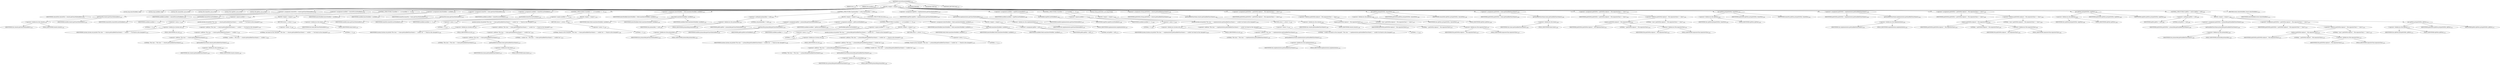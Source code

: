 digraph "sourceClassesModified" {  
"2699" [label = <(METHOD,sourceClassesModified)<SUB>1133</SUB>> ]
"2700" [label = <(PARAM,this)<SUB>1133</SUB>> ]
"2701" [label = <(PARAM,File buildDir)<SUB>1133</SUB>> ]
"2702" [label = <(BLOCK,&lt;empty&gt;,&lt;empty&gt;)<SUB>1133</SUB>> ]
"2703" [label = <(LOCAL,long latestModified: long)> ]
"2704" [label = <(LOCAL,long modified: long)> ]
"2705" [label = <(LOCAL,File remoteFile: java.io.File)> ]
"2706" [label = <(LOCAL,File homeFile: java.io.File)> ]
"2707" [label = <(LOCAL,File implFile: java.io.File)> ]
"2708" [label = <(LOCAL,File pkFile: java.io.File)> ]
"2709" [label = <(&lt;operator&gt;.assignment,remoteFile = remote.getClassFile(buildDir))<SUB>1142</SUB>> ]
"2710" [label = <(IDENTIFIER,remoteFile,remoteFile = remote.getClassFile(buildDir))<SUB>1142</SUB>> ]
"2711" [label = <(getClassFile,remote.getClassFile(buildDir))<SUB>1142</SUB>> ]
"2712" [label = <(&lt;operator&gt;.fieldAccess,this.remote)<SUB>1142</SUB>> ]
"2713" [label = <(IDENTIFIER,this,remote.getClassFile(buildDir))<SUB>1142</SUB>> ]
"2714" [label = <(FIELD_IDENTIFIER,remote,remote)<SUB>1142</SUB>> ]
"2715" [label = <(IDENTIFIER,buildDir,remote.getClassFile(buildDir))<SUB>1142</SUB>> ]
"2716" [label = <(&lt;operator&gt;.assignment,modified = remoteFile.lastModified())<SUB>1143</SUB>> ]
"2717" [label = <(IDENTIFIER,modified,modified = remoteFile.lastModified())<SUB>1143</SUB>> ]
"2718" [label = <(lastModified,remoteFile.lastModified())<SUB>1143</SUB>> ]
"2719" [label = <(IDENTIFIER,remoteFile,remoteFile.lastModified())<SUB>1143</SUB>> ]
"2720" [label = <(CONTROL_STRUCTURE,if (modified == -1),if (modified == -1))<SUB>1144</SUB>> ]
"2721" [label = <(&lt;operator&gt;.equals,modified == -1)<SUB>1144</SUB>> ]
"2722" [label = <(IDENTIFIER,modified,modified == -1)<SUB>1144</SUB>> ]
"2723" [label = <(&lt;operator&gt;.minus,-1)<SUB>1144</SUB>> ]
"2724" [label = <(LITERAL,1,-1)<SUB>1144</SUB>> ]
"2725" [label = <(BLOCK,&lt;empty&gt;,&lt;empty&gt;)<SUB>1144</SUB>> ]
"2726" [label = <(println,System.out.println(&quot;The class &quot; + remote.getQualifiedClassName() + &quot; couldn't &quot; + &quot;be found on the classpath&quot;))<SUB>1145</SUB>> ]
"2727" [label = <(&lt;operator&gt;.fieldAccess,System.out)<SUB>1145</SUB>> ]
"2728" [label = <(IDENTIFIER,System,System.out.println(&quot;The class &quot; + remote.getQualifiedClassName() + &quot; couldn't &quot; + &quot;be found on the classpath&quot;))<SUB>1145</SUB>> ]
"2729" [label = <(FIELD_IDENTIFIER,out,out)<SUB>1145</SUB>> ]
"2730" [label = <(&lt;operator&gt;.addition,&quot;The class &quot; + remote.getQualifiedClassName() + &quot; couldn't &quot; + &quot;be found on the classpath&quot;)<SUB>1145</SUB>> ]
"2731" [label = <(&lt;operator&gt;.addition,&quot;The class &quot; + remote.getQualifiedClassName() + &quot; couldn't &quot;)<SUB>1145</SUB>> ]
"2732" [label = <(&lt;operator&gt;.addition,&quot;The class &quot; + remote.getQualifiedClassName())<SUB>1145</SUB>> ]
"2733" [label = <(LITERAL,&quot;The class &quot;,&quot;The class &quot; + remote.getQualifiedClassName())<SUB>1145</SUB>> ]
"2734" [label = <(getQualifiedClassName,remote.getQualifiedClassName())<SUB>1146</SUB>> ]
"2735" [label = <(&lt;operator&gt;.fieldAccess,this.remote)<SUB>1146</SUB>> ]
"2736" [label = <(IDENTIFIER,this,remote.getQualifiedClassName())<SUB>1146</SUB>> ]
"2737" [label = <(FIELD_IDENTIFIER,remote,remote)<SUB>1146</SUB>> ]
"2738" [label = <(LITERAL,&quot; couldn't &quot;,&quot;The class &quot; + remote.getQualifiedClassName() + &quot; couldn't &quot;)<SUB>1146</SUB>> ]
"2739" [label = <(LITERAL,&quot;be found on the classpath&quot;,&quot;The class &quot; + remote.getQualifiedClassName() + &quot; couldn't &quot; + &quot;be found on the classpath&quot;)<SUB>1147</SUB>> ]
"2740" [label = <(RETURN,return -1;,return -1;)<SUB>1148</SUB>> ]
"2741" [label = <(&lt;operator&gt;.minus,-1)<SUB>1148</SUB>> ]
"2742" [label = <(LITERAL,1,-1)<SUB>1148</SUB>> ]
"2743" [label = <(&lt;operator&gt;.assignment,latestModified = modified)<SUB>1150</SUB>> ]
"2744" [label = <(IDENTIFIER,latestModified,latestModified = modified)<SUB>1150</SUB>> ]
"2745" [label = <(IDENTIFIER,modified,latestModified = modified)<SUB>1150</SUB>> ]
"2746" [label = <(&lt;operator&gt;.assignment,homeFile = home.getClassFile(buildDir))<SUB>1153</SUB>> ]
"2747" [label = <(IDENTIFIER,homeFile,homeFile = home.getClassFile(buildDir))<SUB>1153</SUB>> ]
"2748" [label = <(getClassFile,home.getClassFile(buildDir))<SUB>1153</SUB>> ]
"2749" [label = <(&lt;operator&gt;.fieldAccess,this.home)<SUB>1153</SUB>> ]
"2750" [label = <(IDENTIFIER,this,home.getClassFile(buildDir))<SUB>1153</SUB>> ]
"2751" [label = <(FIELD_IDENTIFIER,home,home)<SUB>1153</SUB>> ]
"2752" [label = <(IDENTIFIER,buildDir,home.getClassFile(buildDir))<SUB>1153</SUB>> ]
"2753" [label = <(&lt;operator&gt;.assignment,modified = homeFile.lastModified())<SUB>1154</SUB>> ]
"2754" [label = <(IDENTIFIER,modified,modified = homeFile.lastModified())<SUB>1154</SUB>> ]
"2755" [label = <(lastModified,homeFile.lastModified())<SUB>1154</SUB>> ]
"2756" [label = <(IDENTIFIER,homeFile,homeFile.lastModified())<SUB>1154</SUB>> ]
"2757" [label = <(CONTROL_STRUCTURE,if (modified == -1),if (modified == -1))<SUB>1155</SUB>> ]
"2758" [label = <(&lt;operator&gt;.equals,modified == -1)<SUB>1155</SUB>> ]
"2759" [label = <(IDENTIFIER,modified,modified == -1)<SUB>1155</SUB>> ]
"2760" [label = <(&lt;operator&gt;.minus,-1)<SUB>1155</SUB>> ]
"2761" [label = <(LITERAL,1,-1)<SUB>1155</SUB>> ]
"2762" [label = <(BLOCK,&lt;empty&gt;,&lt;empty&gt;)<SUB>1155</SUB>> ]
"2763" [label = <(println,System.out.println(&quot;The class &quot; + home.getQualifiedClassName() + &quot; couldn't be &quot; + &quot;found on the classpath&quot;))<SUB>1156</SUB>> ]
"2764" [label = <(&lt;operator&gt;.fieldAccess,System.out)<SUB>1156</SUB>> ]
"2765" [label = <(IDENTIFIER,System,System.out.println(&quot;The class &quot; + home.getQualifiedClassName() + &quot; couldn't be &quot; + &quot;found on the classpath&quot;))<SUB>1156</SUB>> ]
"2766" [label = <(FIELD_IDENTIFIER,out,out)<SUB>1156</SUB>> ]
"2767" [label = <(&lt;operator&gt;.addition,&quot;The class &quot; + home.getQualifiedClassName() + &quot; couldn't be &quot; + &quot;found on the classpath&quot;)<SUB>1156</SUB>> ]
"2768" [label = <(&lt;operator&gt;.addition,&quot;The class &quot; + home.getQualifiedClassName() + &quot; couldn't be &quot;)<SUB>1156</SUB>> ]
"2769" [label = <(&lt;operator&gt;.addition,&quot;The class &quot; + home.getQualifiedClassName())<SUB>1156</SUB>> ]
"2770" [label = <(LITERAL,&quot;The class &quot;,&quot;The class &quot; + home.getQualifiedClassName())<SUB>1156</SUB>> ]
"2771" [label = <(getQualifiedClassName,home.getQualifiedClassName())<SUB>1157</SUB>> ]
"2772" [label = <(&lt;operator&gt;.fieldAccess,this.home)<SUB>1157</SUB>> ]
"2773" [label = <(IDENTIFIER,this,home.getQualifiedClassName())<SUB>1157</SUB>> ]
"2774" [label = <(FIELD_IDENTIFIER,home,home)<SUB>1157</SUB>> ]
"2775" [label = <(LITERAL,&quot; couldn't be &quot;,&quot;The class &quot; + home.getQualifiedClassName() + &quot; couldn't be &quot;)<SUB>1157</SUB>> ]
"2776" [label = <(LITERAL,&quot;found on the classpath&quot;,&quot;The class &quot; + home.getQualifiedClassName() + &quot; couldn't be &quot; + &quot;found on the classpath&quot;)<SUB>1158</SUB>> ]
"2777" [label = <(RETURN,return -1;,return -1;)<SUB>1159</SUB>> ]
"2778" [label = <(&lt;operator&gt;.minus,-1)<SUB>1159</SUB>> ]
"2779" [label = <(LITERAL,1,-1)<SUB>1159</SUB>> ]
"2780" [label = <(&lt;operator&gt;.assignment,latestModified = Math.max(latestModified, modified))<SUB>1161</SUB>> ]
"2781" [label = <(IDENTIFIER,latestModified,latestModified = Math.max(latestModified, modified))<SUB>1161</SUB>> ]
"2782" [label = <(max,Math.max(latestModified, modified))<SUB>1161</SUB>> ]
"2783" [label = <(IDENTIFIER,Math,Math.max(latestModified, modified))<SUB>1161</SUB>> ]
"2784" [label = <(IDENTIFIER,latestModified,Math.max(latestModified, modified))<SUB>1161</SUB>> ]
"2785" [label = <(IDENTIFIER,modified,Math.max(latestModified, modified))<SUB>1161</SUB>> ]
"2786" [label = <(CONTROL_STRUCTURE,if (primaryKey != null),if (primaryKey != null))<SUB>1164</SUB>> ]
"2787" [label = <(&lt;operator&gt;.notEquals,primaryKey != null)<SUB>1164</SUB>> ]
"2788" [label = <(&lt;operator&gt;.fieldAccess,this.primaryKey)<SUB>1164</SUB>> ]
"2789" [label = <(IDENTIFIER,this,primaryKey != null)<SUB>1164</SUB>> ]
"2790" [label = <(FIELD_IDENTIFIER,primaryKey,primaryKey)<SUB>1164</SUB>> ]
"2791" [label = <(LITERAL,null,primaryKey != null)<SUB>1164</SUB>> ]
"2792" [label = <(BLOCK,&lt;empty&gt;,&lt;empty&gt;)<SUB>1164</SUB>> ]
"2793" [label = <(&lt;operator&gt;.assignment,pkFile = primaryKey.getClassFile(buildDir))<SUB>1165</SUB>> ]
"2794" [label = <(IDENTIFIER,pkFile,pkFile = primaryKey.getClassFile(buildDir))<SUB>1165</SUB>> ]
"2795" [label = <(getClassFile,primaryKey.getClassFile(buildDir))<SUB>1165</SUB>> ]
"2796" [label = <(&lt;operator&gt;.fieldAccess,this.primaryKey)<SUB>1165</SUB>> ]
"2797" [label = <(IDENTIFIER,this,primaryKey.getClassFile(buildDir))<SUB>1165</SUB>> ]
"2798" [label = <(FIELD_IDENTIFIER,primaryKey,primaryKey)<SUB>1165</SUB>> ]
"2799" [label = <(IDENTIFIER,buildDir,primaryKey.getClassFile(buildDir))<SUB>1165</SUB>> ]
"2800" [label = <(&lt;operator&gt;.assignment,modified = pkFile.lastModified())<SUB>1166</SUB>> ]
"2801" [label = <(IDENTIFIER,modified,modified = pkFile.lastModified())<SUB>1166</SUB>> ]
"2802" [label = <(lastModified,pkFile.lastModified())<SUB>1166</SUB>> ]
"2803" [label = <(IDENTIFIER,pkFile,pkFile.lastModified())<SUB>1166</SUB>> ]
"2804" [label = <(CONTROL_STRUCTURE,if (modified == -1),if (modified == -1))<SUB>1167</SUB>> ]
"2805" [label = <(&lt;operator&gt;.equals,modified == -1)<SUB>1167</SUB>> ]
"2806" [label = <(IDENTIFIER,modified,modified == -1)<SUB>1167</SUB>> ]
"2807" [label = <(&lt;operator&gt;.minus,-1)<SUB>1167</SUB>> ]
"2808" [label = <(LITERAL,1,-1)<SUB>1167</SUB>> ]
"2809" [label = <(BLOCK,&lt;empty&gt;,&lt;empty&gt;)<SUB>1167</SUB>> ]
"2810" [label = <(println,System.out.println(&quot;The class &quot; + primaryKey.getQualifiedClassName() + &quot;couldn't be &quot; + &quot;found on the classpath&quot;))<SUB>1168</SUB>> ]
"2811" [label = <(&lt;operator&gt;.fieldAccess,System.out)<SUB>1168</SUB>> ]
"2812" [label = <(IDENTIFIER,System,System.out.println(&quot;The class &quot; + primaryKey.getQualifiedClassName() + &quot;couldn't be &quot; + &quot;found on the classpath&quot;))<SUB>1168</SUB>> ]
"2813" [label = <(FIELD_IDENTIFIER,out,out)<SUB>1168</SUB>> ]
"2814" [label = <(&lt;operator&gt;.addition,&quot;The class &quot; + primaryKey.getQualifiedClassName() + &quot;couldn't be &quot; + &quot;found on the classpath&quot;)<SUB>1168</SUB>> ]
"2815" [label = <(&lt;operator&gt;.addition,&quot;The class &quot; + primaryKey.getQualifiedClassName() + &quot;couldn't be &quot;)<SUB>1168</SUB>> ]
"2816" [label = <(&lt;operator&gt;.addition,&quot;The class &quot; + primaryKey.getQualifiedClassName())<SUB>1168</SUB>> ]
"2817" [label = <(LITERAL,&quot;The class &quot;,&quot;The class &quot; + primaryKey.getQualifiedClassName())<SUB>1168</SUB>> ]
"2818" [label = <(getQualifiedClassName,primaryKey.getQualifiedClassName())<SUB>1169</SUB>> ]
"2819" [label = <(&lt;operator&gt;.fieldAccess,this.primaryKey)<SUB>1169</SUB>> ]
"2820" [label = <(IDENTIFIER,this,primaryKey.getQualifiedClassName())<SUB>1169</SUB>> ]
"2821" [label = <(FIELD_IDENTIFIER,primaryKey,primaryKey)<SUB>1169</SUB>> ]
"2822" [label = <(LITERAL,&quot;couldn't be &quot;,&quot;The class &quot; + primaryKey.getQualifiedClassName() + &quot;couldn't be &quot;)<SUB>1169</SUB>> ]
"2823" [label = <(LITERAL,&quot;found on the classpath&quot;,&quot;The class &quot; + primaryKey.getQualifiedClassName() + &quot;couldn't be &quot; + &quot;found on the classpath&quot;)<SUB>1170</SUB>> ]
"2824" [label = <(RETURN,return -1;,return -1;)<SUB>1171</SUB>> ]
"2825" [label = <(&lt;operator&gt;.minus,-1)<SUB>1171</SUB>> ]
"2826" [label = <(LITERAL,1,-1)<SUB>1171</SUB>> ]
"2827" [label = <(&lt;operator&gt;.assignment,latestModified = Math.max(latestModified, modified))<SUB>1173</SUB>> ]
"2828" [label = <(IDENTIFIER,latestModified,latestModified = Math.max(latestModified, modified))<SUB>1173</SUB>> ]
"2829" [label = <(max,Math.max(latestModified, modified))<SUB>1173</SUB>> ]
"2830" [label = <(IDENTIFIER,Math,Math.max(latestModified, modified))<SUB>1173</SUB>> ]
"2831" [label = <(IDENTIFIER,latestModified,Math.max(latestModified, modified))<SUB>1173</SUB>> ]
"2832" [label = <(IDENTIFIER,modified,Math.max(latestModified, modified))<SUB>1173</SUB>> ]
"2833" [label = <(CONTROL_STRUCTURE,else,else)<SUB>1174</SUB>> ]
"2834" [label = <(BLOCK,&lt;empty&gt;,&lt;empty&gt;)<SUB>1174</SUB>> ]
"2835" [label = <(&lt;operator&gt;.assignment,pkFile = null)<SUB>1175</SUB>> ]
"2836" [label = <(IDENTIFIER,pkFile,pkFile = null)<SUB>1175</SUB>> ]
"2837" [label = <(LITERAL,null,pkFile = null)<SUB>1175</SUB>> ]
"2838" [label = <(&lt;operator&gt;.assignment,implFile = implementation.getClassFile(buildDir))<SUB>1187</SUB>> ]
"2839" [label = <(IDENTIFIER,implFile,implFile = implementation.getClassFile(buildDir))<SUB>1187</SUB>> ]
"2840" [label = <(getClassFile,implementation.getClassFile(buildDir))<SUB>1187</SUB>> ]
"2841" [label = <(&lt;operator&gt;.fieldAccess,this.implementation)<SUB>1187</SUB>> ]
"2842" [label = <(IDENTIFIER,this,implementation.getClassFile(buildDir))<SUB>1187</SUB>> ]
"2843" [label = <(FIELD_IDENTIFIER,implementation,implementation)<SUB>1187</SUB>> ]
"2844" [label = <(IDENTIFIER,buildDir,implementation.getClassFile(buildDir))<SUB>1187</SUB>> ]
"2845" [label = <(&lt;operator&gt;.assignment,modified = implFile.lastModified())<SUB>1188</SUB>> ]
"2846" [label = <(IDENTIFIER,modified,modified = implFile.lastModified())<SUB>1188</SUB>> ]
"2847" [label = <(lastModified,implFile.lastModified())<SUB>1188</SUB>> ]
"2848" [label = <(IDENTIFIER,implFile,implFile.lastModified())<SUB>1188</SUB>> ]
"2849" [label = <(CONTROL_STRUCTURE,if (modified == -1),if (modified == -1))<SUB>1189</SUB>> ]
"2850" [label = <(&lt;operator&gt;.equals,modified == -1)<SUB>1189</SUB>> ]
"2851" [label = <(IDENTIFIER,modified,modified == -1)<SUB>1189</SUB>> ]
"2852" [label = <(&lt;operator&gt;.minus,-1)<SUB>1189</SUB>> ]
"2853" [label = <(LITERAL,1,-1)<SUB>1189</SUB>> ]
"2854" [label = <(BLOCK,&lt;empty&gt;,&lt;empty&gt;)<SUB>1189</SUB>> ]
"2855" [label = <(println,System.out.println(&quot;The class &quot; + implementation.getQualifiedClassName() + &quot; couldn't be found on the classpath&quot;))<SUB>1190</SUB>> ]
"2856" [label = <(&lt;operator&gt;.fieldAccess,System.out)<SUB>1190</SUB>> ]
"2857" [label = <(IDENTIFIER,System,System.out.println(&quot;The class &quot; + implementation.getQualifiedClassName() + &quot; couldn't be found on the classpath&quot;))<SUB>1190</SUB>> ]
"2858" [label = <(FIELD_IDENTIFIER,out,out)<SUB>1190</SUB>> ]
"2859" [label = <(&lt;operator&gt;.addition,&quot;The class &quot; + implementation.getQualifiedClassName() + &quot; couldn't be found on the classpath&quot;)<SUB>1190</SUB>> ]
"2860" [label = <(&lt;operator&gt;.addition,&quot;The class &quot; + implementation.getQualifiedClassName())<SUB>1190</SUB>> ]
"2861" [label = <(LITERAL,&quot;The class &quot;,&quot;The class &quot; + implementation.getQualifiedClassName())<SUB>1190</SUB>> ]
"2862" [label = <(getQualifiedClassName,implementation.getQualifiedClassName())<SUB>1191</SUB>> ]
"2863" [label = <(&lt;operator&gt;.fieldAccess,this.implementation)<SUB>1191</SUB>> ]
"2864" [label = <(IDENTIFIER,this,implementation.getQualifiedClassName())<SUB>1191</SUB>> ]
"2865" [label = <(FIELD_IDENTIFIER,implementation,implementation)<SUB>1191</SUB>> ]
"2866" [label = <(LITERAL,&quot; couldn't be found on the classpath&quot;,&quot;The class &quot; + implementation.getQualifiedClassName() + &quot; couldn't be found on the classpath&quot;)<SUB>1192</SUB>> ]
"2867" [label = <(RETURN,return -1;,return -1;)<SUB>1193</SUB>> ]
"2868" [label = <(&lt;operator&gt;.minus,-1)<SUB>1193</SUB>> ]
"2869" [label = <(LITERAL,1,-1)<SUB>1193</SUB>> ]
"2870" [label = <(LOCAL,String pathToFile: java.lang.String)> ]
"2871" [label = <(&lt;operator&gt;.assignment,String pathToFile = remote.getQualifiedClassName())<SUB>1196</SUB>> ]
"2872" [label = <(IDENTIFIER,pathToFile,String pathToFile = remote.getQualifiedClassName())<SUB>1196</SUB>> ]
"2873" [label = <(getQualifiedClassName,remote.getQualifiedClassName())<SUB>1196</SUB>> ]
"2874" [label = <(&lt;operator&gt;.fieldAccess,this.remote)<SUB>1196</SUB>> ]
"2875" [label = <(IDENTIFIER,this,remote.getQualifiedClassName())<SUB>1196</SUB>> ]
"2876" [label = <(FIELD_IDENTIFIER,remote,remote)<SUB>1196</SUB>> ]
"2877" [label = <(&lt;operator&gt;.assignment,pathToFile = pathToFile.replace('.', File.separatorChar) + &quot;.class&quot;)<SUB>1197</SUB>> ]
"2878" [label = <(IDENTIFIER,pathToFile,pathToFile = pathToFile.replace('.', File.separatorChar) + &quot;.class&quot;)<SUB>1197</SUB>> ]
"2879" [label = <(&lt;operator&gt;.addition,pathToFile.replace('.', File.separatorChar) + &quot;.class&quot;)<SUB>1197</SUB>> ]
"2880" [label = <(replace,pathToFile.replace('.', File.separatorChar))<SUB>1197</SUB>> ]
"2881" [label = <(IDENTIFIER,pathToFile,pathToFile.replace('.', File.separatorChar))<SUB>1197</SUB>> ]
"2882" [label = <(LITERAL,'.',pathToFile.replace('.', File.separatorChar))<SUB>1197</SUB>> ]
"2883" [label = <(&lt;operator&gt;.fieldAccess,File.separatorChar)<SUB>1197</SUB>> ]
"2884" [label = <(IDENTIFIER,File,pathToFile.replace('.', File.separatorChar))<SUB>1197</SUB>> ]
"2885" [label = <(FIELD_IDENTIFIER,separatorChar,separatorChar)<SUB>1197</SUB>> ]
"2886" [label = <(LITERAL,&quot;.class&quot;,pathToFile.replace('.', File.separatorChar) + &quot;.class&quot;)<SUB>1197</SUB>> ]
"2887" [label = <(put,ejbFiles.put(pathToFile, remoteFile))<SUB>1198</SUB>> ]
"2888" [label = <(&lt;operator&gt;.fieldAccess,this.ejbFiles)<SUB>1198</SUB>> ]
"2889" [label = <(IDENTIFIER,this,ejbFiles.put(pathToFile, remoteFile))<SUB>1198</SUB>> ]
"2890" [label = <(FIELD_IDENTIFIER,ejbFiles,ejbFiles)<SUB>1198</SUB>> ]
"2891" [label = <(IDENTIFIER,pathToFile,ejbFiles.put(pathToFile, remoteFile))<SUB>1198</SUB>> ]
"2892" [label = <(IDENTIFIER,remoteFile,ejbFiles.put(pathToFile, remoteFile))<SUB>1198</SUB>> ]
"2893" [label = <(&lt;operator&gt;.assignment,pathToFile = home.getQualifiedClassName())<SUB>1200</SUB>> ]
"2894" [label = <(IDENTIFIER,pathToFile,pathToFile = home.getQualifiedClassName())<SUB>1200</SUB>> ]
"2895" [label = <(getQualifiedClassName,home.getQualifiedClassName())<SUB>1200</SUB>> ]
"2896" [label = <(&lt;operator&gt;.fieldAccess,this.home)<SUB>1200</SUB>> ]
"2897" [label = <(IDENTIFIER,this,home.getQualifiedClassName())<SUB>1200</SUB>> ]
"2898" [label = <(FIELD_IDENTIFIER,home,home)<SUB>1200</SUB>> ]
"2899" [label = <(&lt;operator&gt;.assignment,pathToFile = pathToFile.replace('.', File.separatorChar) + &quot;.class&quot;)<SUB>1201</SUB>> ]
"2900" [label = <(IDENTIFIER,pathToFile,pathToFile = pathToFile.replace('.', File.separatorChar) + &quot;.class&quot;)<SUB>1201</SUB>> ]
"2901" [label = <(&lt;operator&gt;.addition,pathToFile.replace('.', File.separatorChar) + &quot;.class&quot;)<SUB>1201</SUB>> ]
"2902" [label = <(replace,pathToFile.replace('.', File.separatorChar))<SUB>1201</SUB>> ]
"2903" [label = <(IDENTIFIER,pathToFile,pathToFile.replace('.', File.separatorChar))<SUB>1201</SUB>> ]
"2904" [label = <(LITERAL,'.',pathToFile.replace('.', File.separatorChar))<SUB>1201</SUB>> ]
"2905" [label = <(&lt;operator&gt;.fieldAccess,File.separatorChar)<SUB>1201</SUB>> ]
"2906" [label = <(IDENTIFIER,File,pathToFile.replace('.', File.separatorChar))<SUB>1201</SUB>> ]
"2907" [label = <(FIELD_IDENTIFIER,separatorChar,separatorChar)<SUB>1201</SUB>> ]
"2908" [label = <(LITERAL,&quot;.class&quot;,pathToFile.replace('.', File.separatorChar) + &quot;.class&quot;)<SUB>1201</SUB>> ]
"2909" [label = <(put,ejbFiles.put(pathToFile, homeFile))<SUB>1202</SUB>> ]
"2910" [label = <(&lt;operator&gt;.fieldAccess,this.ejbFiles)<SUB>1202</SUB>> ]
"2911" [label = <(IDENTIFIER,this,ejbFiles.put(pathToFile, homeFile))<SUB>1202</SUB>> ]
"2912" [label = <(FIELD_IDENTIFIER,ejbFiles,ejbFiles)<SUB>1202</SUB>> ]
"2913" [label = <(IDENTIFIER,pathToFile,ejbFiles.put(pathToFile, homeFile))<SUB>1202</SUB>> ]
"2914" [label = <(IDENTIFIER,homeFile,ejbFiles.put(pathToFile, homeFile))<SUB>1202</SUB>> ]
"2915" [label = <(&lt;operator&gt;.assignment,pathToFile = implementation.getQualifiedClassName())<SUB>1204</SUB>> ]
"2916" [label = <(IDENTIFIER,pathToFile,pathToFile = implementation.getQualifiedClassName())<SUB>1204</SUB>> ]
"2917" [label = <(getQualifiedClassName,implementation.getQualifiedClassName())<SUB>1204</SUB>> ]
"2918" [label = <(&lt;operator&gt;.fieldAccess,this.implementation)<SUB>1204</SUB>> ]
"2919" [label = <(IDENTIFIER,this,implementation.getQualifiedClassName())<SUB>1204</SUB>> ]
"2920" [label = <(FIELD_IDENTIFIER,implementation,implementation)<SUB>1204</SUB>> ]
"2921" [label = <(&lt;operator&gt;.assignment,pathToFile = pathToFile.replace('.', File.separatorChar) + &quot;.class&quot;)<SUB>1205</SUB>> ]
"2922" [label = <(IDENTIFIER,pathToFile,pathToFile = pathToFile.replace('.', File.separatorChar) + &quot;.class&quot;)<SUB>1205</SUB>> ]
"2923" [label = <(&lt;operator&gt;.addition,pathToFile.replace('.', File.separatorChar) + &quot;.class&quot;)<SUB>1205</SUB>> ]
"2924" [label = <(replace,pathToFile.replace('.', File.separatorChar))<SUB>1205</SUB>> ]
"2925" [label = <(IDENTIFIER,pathToFile,pathToFile.replace('.', File.separatorChar))<SUB>1205</SUB>> ]
"2926" [label = <(LITERAL,'.',pathToFile.replace('.', File.separatorChar))<SUB>1205</SUB>> ]
"2927" [label = <(&lt;operator&gt;.fieldAccess,File.separatorChar)<SUB>1205</SUB>> ]
"2928" [label = <(IDENTIFIER,File,pathToFile.replace('.', File.separatorChar))<SUB>1205</SUB>> ]
"2929" [label = <(FIELD_IDENTIFIER,separatorChar,separatorChar)<SUB>1205</SUB>> ]
"2930" [label = <(LITERAL,&quot;.class&quot;,pathToFile.replace('.', File.separatorChar) + &quot;.class&quot;)<SUB>1205</SUB>> ]
"2931" [label = <(put,ejbFiles.put(pathToFile, implFile))<SUB>1206</SUB>> ]
"2932" [label = <(&lt;operator&gt;.fieldAccess,this.ejbFiles)<SUB>1206</SUB>> ]
"2933" [label = <(IDENTIFIER,this,ejbFiles.put(pathToFile, implFile))<SUB>1206</SUB>> ]
"2934" [label = <(FIELD_IDENTIFIER,ejbFiles,ejbFiles)<SUB>1206</SUB>> ]
"2935" [label = <(IDENTIFIER,pathToFile,ejbFiles.put(pathToFile, implFile))<SUB>1206</SUB>> ]
"2936" [label = <(IDENTIFIER,implFile,ejbFiles.put(pathToFile, implFile))<SUB>1206</SUB>> ]
"2937" [label = <(CONTROL_STRUCTURE,if (pkFile != null),if (pkFile != null))<SUB>1208</SUB>> ]
"2938" [label = <(&lt;operator&gt;.notEquals,pkFile != null)<SUB>1208</SUB>> ]
"2939" [label = <(IDENTIFIER,pkFile,pkFile != null)<SUB>1208</SUB>> ]
"2940" [label = <(LITERAL,null,pkFile != null)<SUB>1208</SUB>> ]
"2941" [label = <(BLOCK,&lt;empty&gt;,&lt;empty&gt;)<SUB>1208</SUB>> ]
"2942" [label = <(&lt;operator&gt;.assignment,pathToFile = primaryKey.getQualifiedClassName())<SUB>1209</SUB>> ]
"2943" [label = <(IDENTIFIER,pathToFile,pathToFile = primaryKey.getQualifiedClassName())<SUB>1209</SUB>> ]
"2944" [label = <(getQualifiedClassName,primaryKey.getQualifiedClassName())<SUB>1209</SUB>> ]
"2945" [label = <(&lt;operator&gt;.fieldAccess,this.primaryKey)<SUB>1209</SUB>> ]
"2946" [label = <(IDENTIFIER,this,primaryKey.getQualifiedClassName())<SUB>1209</SUB>> ]
"2947" [label = <(FIELD_IDENTIFIER,primaryKey,primaryKey)<SUB>1209</SUB>> ]
"2948" [label = <(&lt;operator&gt;.assignment,pathToFile = pathToFile.replace('.', File.separatorChar) + &quot;.class&quot;)<SUB>1210</SUB>> ]
"2949" [label = <(IDENTIFIER,pathToFile,pathToFile = pathToFile.replace('.', File.separatorChar) + &quot;.class&quot;)<SUB>1210</SUB>> ]
"2950" [label = <(&lt;operator&gt;.addition,pathToFile.replace('.', File.separatorChar) + &quot;.class&quot;)<SUB>1210</SUB>> ]
"2951" [label = <(replace,pathToFile.replace('.', File.separatorChar))<SUB>1210</SUB>> ]
"2952" [label = <(IDENTIFIER,pathToFile,pathToFile.replace('.', File.separatorChar))<SUB>1210</SUB>> ]
"2953" [label = <(LITERAL,'.',pathToFile.replace('.', File.separatorChar))<SUB>1210</SUB>> ]
"2954" [label = <(&lt;operator&gt;.fieldAccess,File.separatorChar)<SUB>1210</SUB>> ]
"2955" [label = <(IDENTIFIER,File,pathToFile.replace('.', File.separatorChar))<SUB>1210</SUB>> ]
"2956" [label = <(FIELD_IDENTIFIER,separatorChar,separatorChar)<SUB>1210</SUB>> ]
"2957" [label = <(LITERAL,&quot;.class&quot;,pathToFile.replace('.', File.separatorChar) + &quot;.class&quot;)<SUB>1210</SUB>> ]
"2958" [label = <(put,ejbFiles.put(pathToFile, pkFile))<SUB>1211</SUB>> ]
"2959" [label = <(&lt;operator&gt;.fieldAccess,this.ejbFiles)<SUB>1211</SUB>> ]
"2960" [label = <(IDENTIFIER,this,ejbFiles.put(pathToFile, pkFile))<SUB>1211</SUB>> ]
"2961" [label = <(FIELD_IDENTIFIER,ejbFiles,ejbFiles)<SUB>1211</SUB>> ]
"2962" [label = <(IDENTIFIER,pathToFile,ejbFiles.put(pathToFile, pkFile))<SUB>1211</SUB>> ]
"2963" [label = <(IDENTIFIER,pkFile,ejbFiles.put(pathToFile, pkFile))<SUB>1211</SUB>> ]
"2964" [label = <(RETURN,return latestModified;,return latestModified;)<SUB>1214</SUB>> ]
"2965" [label = <(IDENTIFIER,latestModified,return latestModified;)<SUB>1214</SUB>> ]
"2966" [label = <(MODIFIER,PRIVATE)> ]
"2967" [label = <(MODIFIER,VIRTUAL)> ]
"2968" [label = <(METHOD_RETURN,long)<SUB>1133</SUB>> ]
  "2699" -> "2700" 
  "2699" -> "2701" 
  "2699" -> "2702" 
  "2699" -> "2966" 
  "2699" -> "2967" 
  "2699" -> "2968" 
  "2702" -> "2703" 
  "2702" -> "2704" 
  "2702" -> "2705" 
  "2702" -> "2706" 
  "2702" -> "2707" 
  "2702" -> "2708" 
  "2702" -> "2709" 
  "2702" -> "2716" 
  "2702" -> "2720" 
  "2702" -> "2743" 
  "2702" -> "2746" 
  "2702" -> "2753" 
  "2702" -> "2757" 
  "2702" -> "2780" 
  "2702" -> "2786" 
  "2702" -> "2838" 
  "2702" -> "2845" 
  "2702" -> "2849" 
  "2702" -> "2870" 
  "2702" -> "2871" 
  "2702" -> "2877" 
  "2702" -> "2887" 
  "2702" -> "2893" 
  "2702" -> "2899" 
  "2702" -> "2909" 
  "2702" -> "2915" 
  "2702" -> "2921" 
  "2702" -> "2931" 
  "2702" -> "2937" 
  "2702" -> "2964" 
  "2709" -> "2710" 
  "2709" -> "2711" 
  "2711" -> "2712" 
  "2711" -> "2715" 
  "2712" -> "2713" 
  "2712" -> "2714" 
  "2716" -> "2717" 
  "2716" -> "2718" 
  "2718" -> "2719" 
  "2720" -> "2721" 
  "2720" -> "2725" 
  "2721" -> "2722" 
  "2721" -> "2723" 
  "2723" -> "2724" 
  "2725" -> "2726" 
  "2725" -> "2740" 
  "2726" -> "2727" 
  "2726" -> "2730" 
  "2727" -> "2728" 
  "2727" -> "2729" 
  "2730" -> "2731" 
  "2730" -> "2739" 
  "2731" -> "2732" 
  "2731" -> "2738" 
  "2732" -> "2733" 
  "2732" -> "2734" 
  "2734" -> "2735" 
  "2735" -> "2736" 
  "2735" -> "2737" 
  "2740" -> "2741" 
  "2741" -> "2742" 
  "2743" -> "2744" 
  "2743" -> "2745" 
  "2746" -> "2747" 
  "2746" -> "2748" 
  "2748" -> "2749" 
  "2748" -> "2752" 
  "2749" -> "2750" 
  "2749" -> "2751" 
  "2753" -> "2754" 
  "2753" -> "2755" 
  "2755" -> "2756" 
  "2757" -> "2758" 
  "2757" -> "2762" 
  "2758" -> "2759" 
  "2758" -> "2760" 
  "2760" -> "2761" 
  "2762" -> "2763" 
  "2762" -> "2777" 
  "2763" -> "2764" 
  "2763" -> "2767" 
  "2764" -> "2765" 
  "2764" -> "2766" 
  "2767" -> "2768" 
  "2767" -> "2776" 
  "2768" -> "2769" 
  "2768" -> "2775" 
  "2769" -> "2770" 
  "2769" -> "2771" 
  "2771" -> "2772" 
  "2772" -> "2773" 
  "2772" -> "2774" 
  "2777" -> "2778" 
  "2778" -> "2779" 
  "2780" -> "2781" 
  "2780" -> "2782" 
  "2782" -> "2783" 
  "2782" -> "2784" 
  "2782" -> "2785" 
  "2786" -> "2787" 
  "2786" -> "2792" 
  "2786" -> "2833" 
  "2787" -> "2788" 
  "2787" -> "2791" 
  "2788" -> "2789" 
  "2788" -> "2790" 
  "2792" -> "2793" 
  "2792" -> "2800" 
  "2792" -> "2804" 
  "2792" -> "2827" 
  "2793" -> "2794" 
  "2793" -> "2795" 
  "2795" -> "2796" 
  "2795" -> "2799" 
  "2796" -> "2797" 
  "2796" -> "2798" 
  "2800" -> "2801" 
  "2800" -> "2802" 
  "2802" -> "2803" 
  "2804" -> "2805" 
  "2804" -> "2809" 
  "2805" -> "2806" 
  "2805" -> "2807" 
  "2807" -> "2808" 
  "2809" -> "2810" 
  "2809" -> "2824" 
  "2810" -> "2811" 
  "2810" -> "2814" 
  "2811" -> "2812" 
  "2811" -> "2813" 
  "2814" -> "2815" 
  "2814" -> "2823" 
  "2815" -> "2816" 
  "2815" -> "2822" 
  "2816" -> "2817" 
  "2816" -> "2818" 
  "2818" -> "2819" 
  "2819" -> "2820" 
  "2819" -> "2821" 
  "2824" -> "2825" 
  "2825" -> "2826" 
  "2827" -> "2828" 
  "2827" -> "2829" 
  "2829" -> "2830" 
  "2829" -> "2831" 
  "2829" -> "2832" 
  "2833" -> "2834" 
  "2834" -> "2835" 
  "2835" -> "2836" 
  "2835" -> "2837" 
  "2838" -> "2839" 
  "2838" -> "2840" 
  "2840" -> "2841" 
  "2840" -> "2844" 
  "2841" -> "2842" 
  "2841" -> "2843" 
  "2845" -> "2846" 
  "2845" -> "2847" 
  "2847" -> "2848" 
  "2849" -> "2850" 
  "2849" -> "2854" 
  "2850" -> "2851" 
  "2850" -> "2852" 
  "2852" -> "2853" 
  "2854" -> "2855" 
  "2854" -> "2867" 
  "2855" -> "2856" 
  "2855" -> "2859" 
  "2856" -> "2857" 
  "2856" -> "2858" 
  "2859" -> "2860" 
  "2859" -> "2866" 
  "2860" -> "2861" 
  "2860" -> "2862" 
  "2862" -> "2863" 
  "2863" -> "2864" 
  "2863" -> "2865" 
  "2867" -> "2868" 
  "2868" -> "2869" 
  "2871" -> "2872" 
  "2871" -> "2873" 
  "2873" -> "2874" 
  "2874" -> "2875" 
  "2874" -> "2876" 
  "2877" -> "2878" 
  "2877" -> "2879" 
  "2879" -> "2880" 
  "2879" -> "2886" 
  "2880" -> "2881" 
  "2880" -> "2882" 
  "2880" -> "2883" 
  "2883" -> "2884" 
  "2883" -> "2885" 
  "2887" -> "2888" 
  "2887" -> "2891" 
  "2887" -> "2892" 
  "2888" -> "2889" 
  "2888" -> "2890" 
  "2893" -> "2894" 
  "2893" -> "2895" 
  "2895" -> "2896" 
  "2896" -> "2897" 
  "2896" -> "2898" 
  "2899" -> "2900" 
  "2899" -> "2901" 
  "2901" -> "2902" 
  "2901" -> "2908" 
  "2902" -> "2903" 
  "2902" -> "2904" 
  "2902" -> "2905" 
  "2905" -> "2906" 
  "2905" -> "2907" 
  "2909" -> "2910" 
  "2909" -> "2913" 
  "2909" -> "2914" 
  "2910" -> "2911" 
  "2910" -> "2912" 
  "2915" -> "2916" 
  "2915" -> "2917" 
  "2917" -> "2918" 
  "2918" -> "2919" 
  "2918" -> "2920" 
  "2921" -> "2922" 
  "2921" -> "2923" 
  "2923" -> "2924" 
  "2923" -> "2930" 
  "2924" -> "2925" 
  "2924" -> "2926" 
  "2924" -> "2927" 
  "2927" -> "2928" 
  "2927" -> "2929" 
  "2931" -> "2932" 
  "2931" -> "2935" 
  "2931" -> "2936" 
  "2932" -> "2933" 
  "2932" -> "2934" 
  "2937" -> "2938" 
  "2937" -> "2941" 
  "2938" -> "2939" 
  "2938" -> "2940" 
  "2941" -> "2942" 
  "2941" -> "2948" 
  "2941" -> "2958" 
  "2942" -> "2943" 
  "2942" -> "2944" 
  "2944" -> "2945" 
  "2945" -> "2946" 
  "2945" -> "2947" 
  "2948" -> "2949" 
  "2948" -> "2950" 
  "2950" -> "2951" 
  "2950" -> "2957" 
  "2951" -> "2952" 
  "2951" -> "2953" 
  "2951" -> "2954" 
  "2954" -> "2955" 
  "2954" -> "2956" 
  "2958" -> "2959" 
  "2958" -> "2962" 
  "2958" -> "2963" 
  "2959" -> "2960" 
  "2959" -> "2961" 
  "2964" -> "2965" 
}
